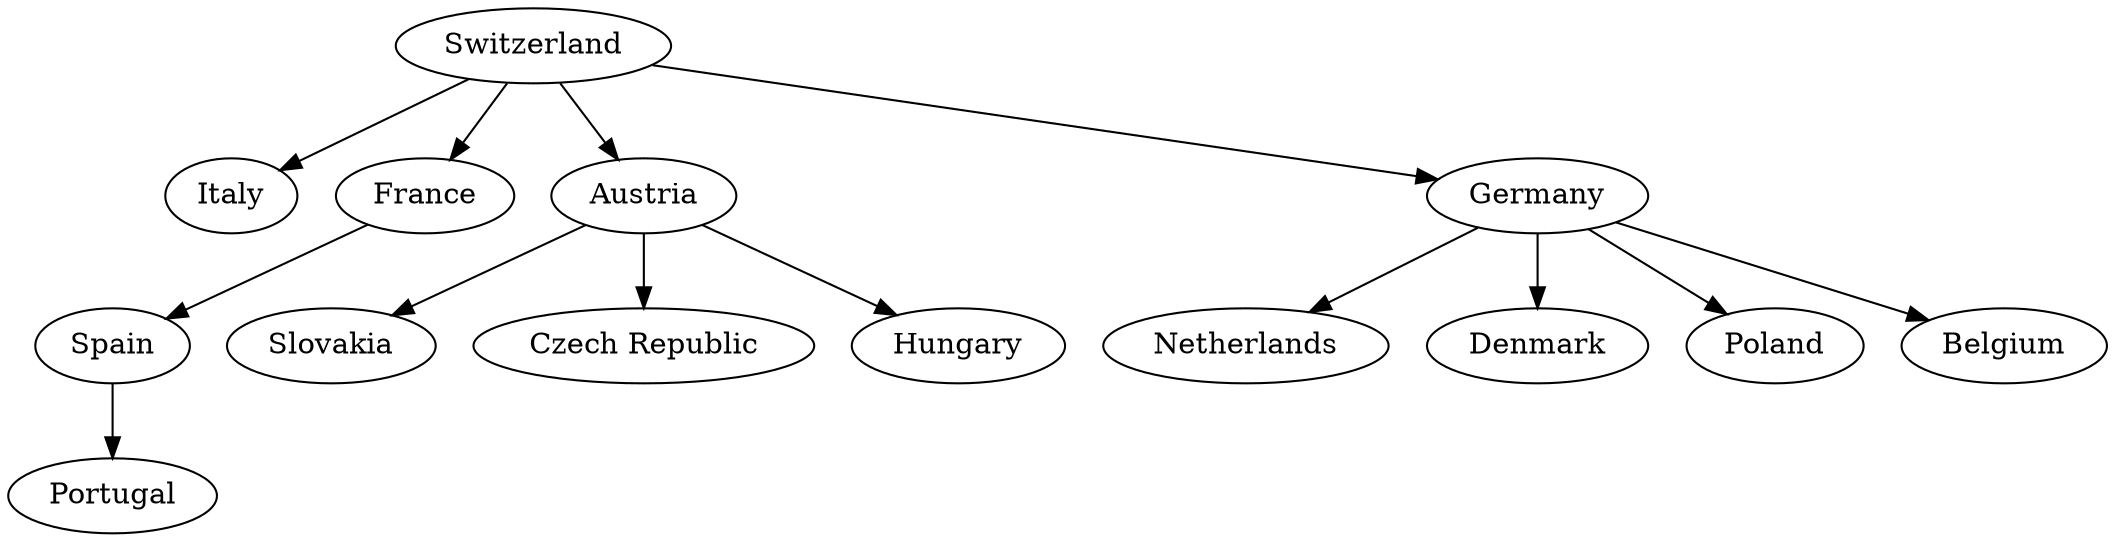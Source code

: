 digraph graphname 
{
	"Slovakia" [ ]
	"Netherlands" [ ]
	"Italy" [ ]
	"Czech Republic" [ ]
	"Portugal" [ ]
	"Denmark" [ ]
	"Poland" [ ]
	"France" [ ]
	"France" -> "Spain" [ label="" ]
	"Switzerland" [ ]
	"Switzerland" -> "Italy" [ label="" ]
	"Switzerland" -> "France" [ label="" ]
	"Switzerland" -> "Austria" [ label="" ]
	"Switzerland" -> "Germany" [ label="" ]
	"Austria" [ ]
	"Austria" -> "Czech Republic" [ label="" ]
	"Austria" -> "Hungary" [ label="" ]
	"Austria" -> "Slovakia" [ label="" ]
	"Germany" [ ]
	"Germany" -> "Netherlands" [ label="" ]
	"Germany" -> "Denmark" [ label="" ]
	"Germany" -> "Poland" [ label="" ]
	"Germany" -> "Belgium" [ label="" ]
	"Belgium" [ ]
	"Hungary" [ ]
	"Spain" [ ]
	"Spain" -> "Portugal" [ label="" ]
}